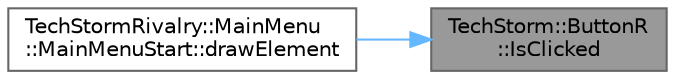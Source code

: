 digraph "TechStorm::ButtonR::IsClicked"
{
 // LATEX_PDF_SIZE
  bgcolor="transparent";
  edge [fontname=Helvetica,fontsize=10,labelfontname=Helvetica,labelfontsize=10];
  node [fontname=Helvetica,fontsize=10,shape=box,height=0.2,width=0.4];
  rankdir="RL";
  Node1 [id="Node000001",label="TechStorm::ButtonR\l::IsClicked",height=0.2,width=0.4,color="gray40", fillcolor="grey60", style="filled", fontcolor="black",tooltip=" "];
  Node1 -> Node2 [id="edge1_Node000001_Node000002",dir="back",color="steelblue1",style="solid",tooltip=" "];
  Node2 [id="Node000002",label="TechStormRivalry::MainMenu\l::MainMenuStart::drawElement",height=0.2,width=0.4,color="grey40", fillcolor="white", style="filled",URL="$class_tech_storm_rivalry_1_1_main_menu_1_1_main_menu_start.html#a968a8a4ab93bf6aba6bc2d69070be72a",tooltip=" "];
}
